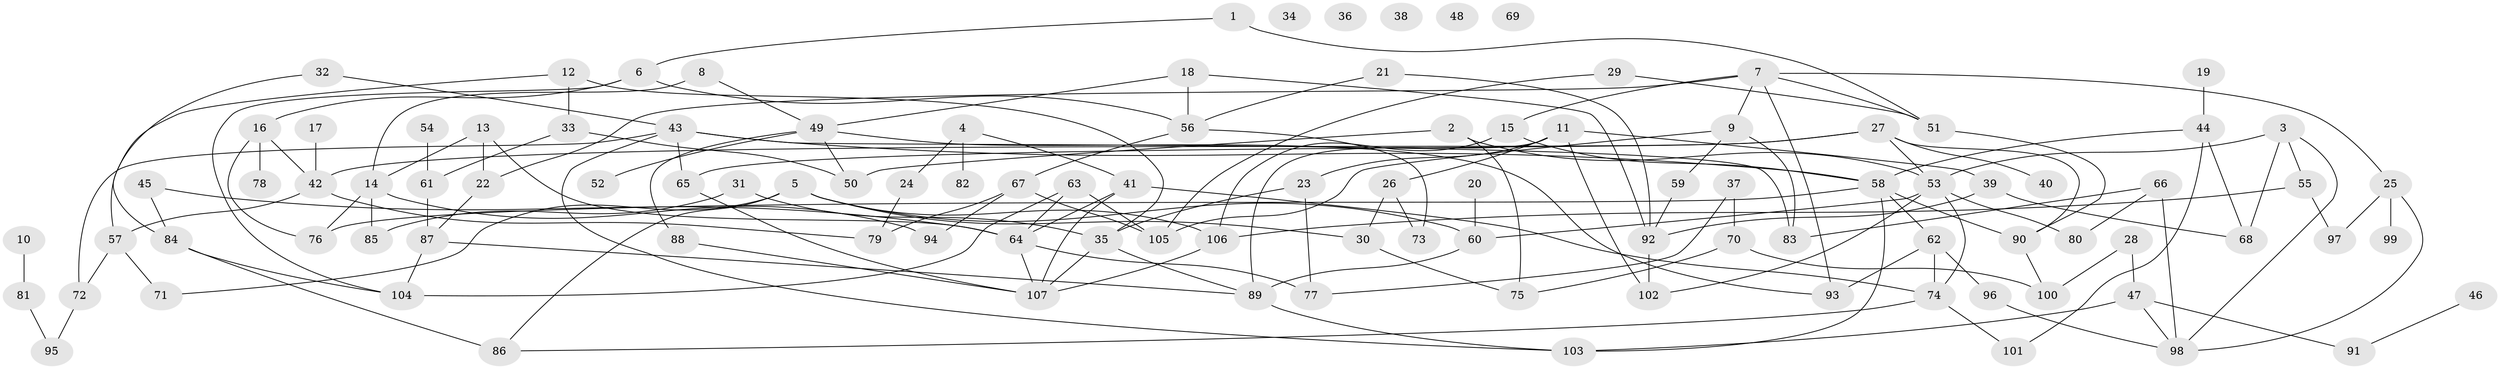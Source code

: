// coarse degree distribution, {9: 0.014285714285714285, 6: 0.04285714285714286, 12: 0.014285714285714285, 7: 0.05714285714285714, 3: 0.2714285714285714, 8: 0.02857142857142857, 4: 0.21428571428571427, 1: 0.15714285714285714, 2: 0.12857142857142856, 5: 0.07142857142857142}
// Generated by graph-tools (version 1.1) at 2025/48/03/04/25 22:48:29]
// undirected, 107 vertices, 163 edges
graph export_dot {
  node [color=gray90,style=filled];
  1;
  2;
  3;
  4;
  5;
  6;
  7;
  8;
  9;
  10;
  11;
  12;
  13;
  14;
  15;
  16;
  17;
  18;
  19;
  20;
  21;
  22;
  23;
  24;
  25;
  26;
  27;
  28;
  29;
  30;
  31;
  32;
  33;
  34;
  35;
  36;
  37;
  38;
  39;
  40;
  41;
  42;
  43;
  44;
  45;
  46;
  47;
  48;
  49;
  50;
  51;
  52;
  53;
  54;
  55;
  56;
  57;
  58;
  59;
  60;
  61;
  62;
  63;
  64;
  65;
  66;
  67;
  68;
  69;
  70;
  71;
  72;
  73;
  74;
  75;
  76;
  77;
  78;
  79;
  80;
  81;
  82;
  83;
  84;
  85;
  86;
  87;
  88;
  89;
  90;
  91;
  92;
  93;
  94;
  95;
  96;
  97;
  98;
  99;
  100;
  101;
  102;
  103;
  104;
  105;
  106;
  107;
  1 -- 6;
  1 -- 51;
  2 -- 50;
  2 -- 53;
  2 -- 75;
  3 -- 53;
  3 -- 55;
  3 -- 68;
  3 -- 98;
  4 -- 24;
  4 -- 41;
  4 -- 82;
  5 -- 30;
  5 -- 60;
  5 -- 71;
  5 -- 86;
  5 -- 106;
  6 -- 16;
  6 -- 56;
  6 -- 104;
  7 -- 9;
  7 -- 15;
  7 -- 22;
  7 -- 25;
  7 -- 51;
  7 -- 93;
  8 -- 14;
  8 -- 49;
  9 -- 59;
  9 -- 83;
  9 -- 105;
  10 -- 81;
  11 -- 23;
  11 -- 26;
  11 -- 39;
  11 -- 89;
  11 -- 102;
  12 -- 33;
  12 -- 35;
  12 -- 57;
  13 -- 14;
  13 -- 22;
  13 -- 64;
  14 -- 76;
  14 -- 85;
  14 -- 94;
  15 -- 58;
  15 -- 106;
  16 -- 42;
  16 -- 76;
  16 -- 78;
  17 -- 42;
  18 -- 49;
  18 -- 56;
  18 -- 92;
  19 -- 44;
  20 -- 60;
  21 -- 56;
  21 -- 92;
  22 -- 87;
  23 -- 35;
  23 -- 77;
  24 -- 79;
  25 -- 97;
  25 -- 98;
  25 -- 99;
  26 -- 30;
  26 -- 73;
  27 -- 40;
  27 -- 42;
  27 -- 53;
  27 -- 65;
  27 -- 90;
  28 -- 47;
  28 -- 100;
  29 -- 51;
  29 -- 105;
  30 -- 75;
  31 -- 35;
  31 -- 85;
  32 -- 43;
  32 -- 84;
  33 -- 50;
  33 -- 61;
  35 -- 89;
  35 -- 107;
  37 -- 70;
  37 -- 77;
  39 -- 68;
  39 -- 92;
  41 -- 64;
  41 -- 74;
  41 -- 107;
  42 -- 57;
  42 -- 79;
  43 -- 58;
  43 -- 65;
  43 -- 72;
  43 -- 83;
  43 -- 103;
  44 -- 58;
  44 -- 68;
  44 -- 101;
  45 -- 64;
  45 -- 84;
  46 -- 91;
  47 -- 91;
  47 -- 98;
  47 -- 103;
  49 -- 50;
  49 -- 52;
  49 -- 88;
  49 -- 93;
  51 -- 90;
  53 -- 60;
  53 -- 74;
  53 -- 80;
  53 -- 102;
  54 -- 61;
  55 -- 97;
  55 -- 106;
  56 -- 67;
  56 -- 73;
  57 -- 71;
  57 -- 72;
  58 -- 62;
  58 -- 76;
  58 -- 90;
  58 -- 103;
  59 -- 92;
  60 -- 89;
  61 -- 87;
  62 -- 74;
  62 -- 93;
  62 -- 96;
  63 -- 64;
  63 -- 104;
  63 -- 105;
  64 -- 77;
  64 -- 107;
  65 -- 107;
  66 -- 80;
  66 -- 83;
  66 -- 98;
  67 -- 79;
  67 -- 94;
  67 -- 105;
  70 -- 75;
  70 -- 100;
  72 -- 95;
  74 -- 86;
  74 -- 101;
  81 -- 95;
  84 -- 86;
  84 -- 104;
  87 -- 89;
  87 -- 104;
  88 -- 107;
  89 -- 103;
  90 -- 100;
  92 -- 102;
  96 -- 98;
  106 -- 107;
}
